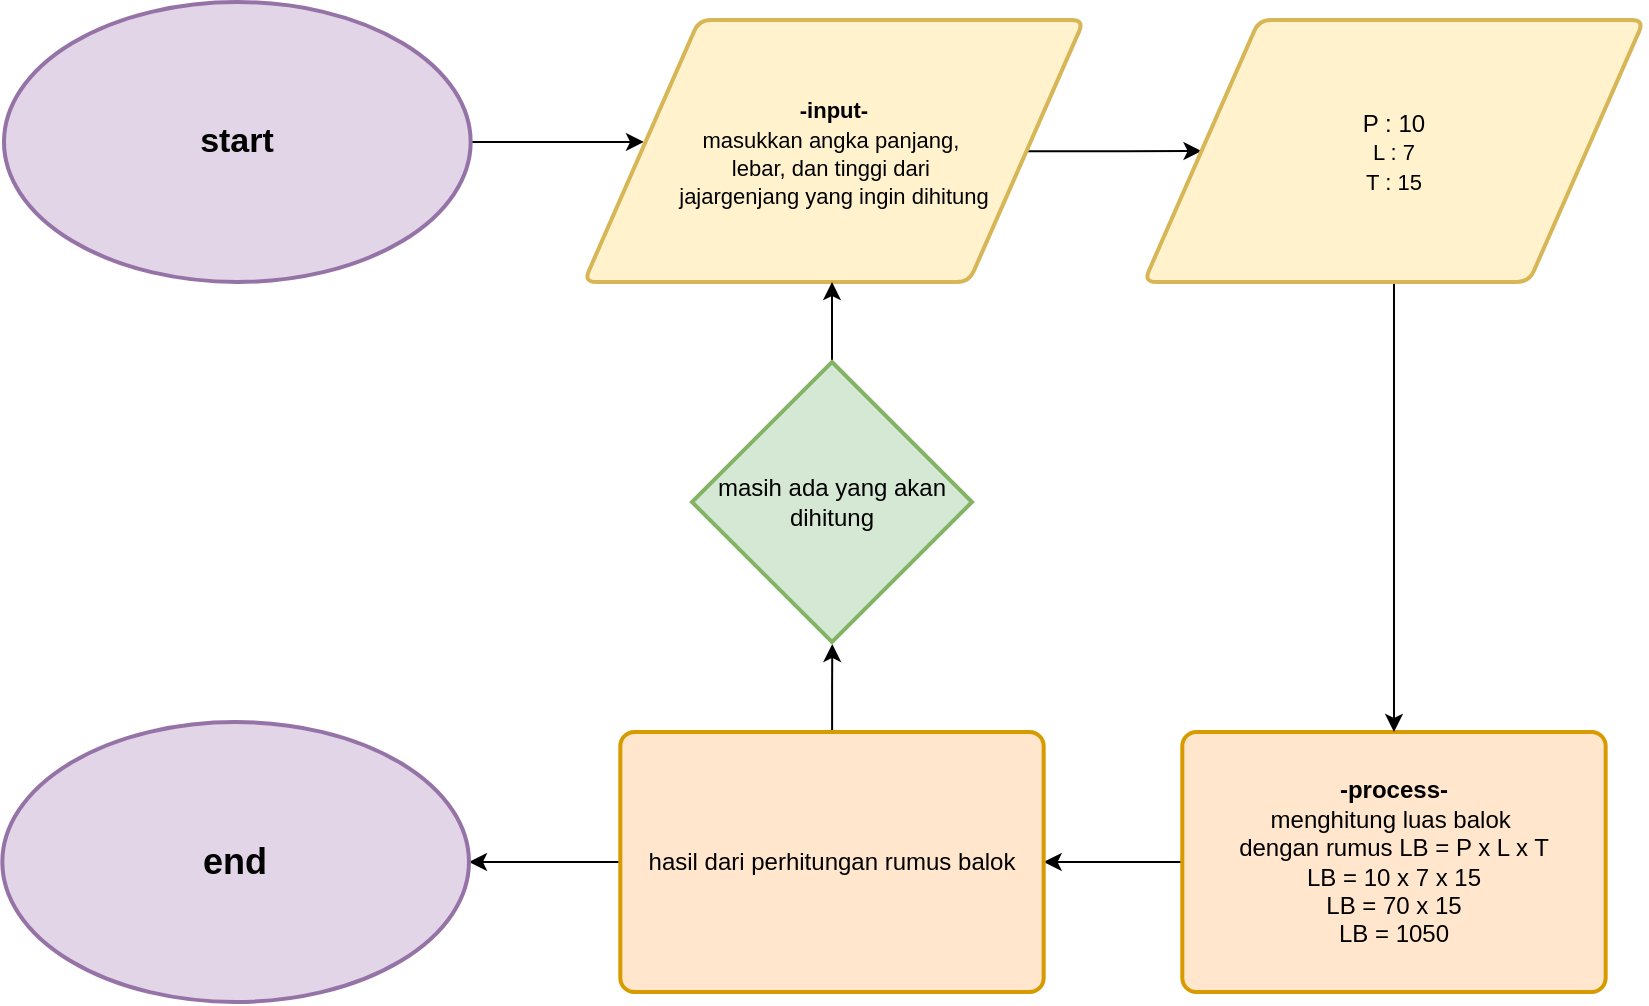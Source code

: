 <mxfile version="21.3.7" type="device">
  <diagram name="Page-1" id="Mz17QsXKktata4XI5J1Q">
    <mxGraphModel dx="1195" dy="699" grid="1" gridSize="10" guides="1" tooltips="1" connect="1" arrows="1" fold="1" page="1" pageScale="1" pageWidth="850" pageHeight="1100" math="0" shadow="0">
      <root>
        <mxCell id="0" />
        <mxCell id="1" parent="0" />
        <mxCell id="tTJCKD_pjqQoP9p8lMTK-13" style="edgeStyle=orthogonalEdgeStyle;rounded=0;orthogonalLoop=1;jettySize=auto;html=1;labelBackgroundColor=none;" edge="1" parent="1" source="tTJCKD_pjqQoP9p8lMTK-2" target="tTJCKD_pjqQoP9p8lMTK-7">
          <mxGeometry relative="1" as="geometry" />
        </mxCell>
        <mxCell id="tTJCKD_pjqQoP9p8lMTK-2" value="&lt;b&gt;-process-&lt;/b&gt;&lt;br&gt;&lt;div style=&quot;&quot;&gt;menghitung luas balok&amp;nbsp;&lt;/div&gt;&lt;div style=&quot;&quot;&gt;dengan rumus LB = P x L x T&lt;/div&gt;&lt;div style=&quot;&quot;&gt;LB = 10 x 7 x 15&lt;/div&gt;&lt;div style=&quot;&quot;&gt;LB = 70 x 15&lt;/div&gt;&lt;div style=&quot;&quot;&gt;LB = 1050&lt;/div&gt;" style="rounded=1;whiteSpace=wrap;html=1;absoluteArcSize=1;arcSize=14;strokeWidth=2;labelBackgroundColor=none;fillColor=#ffe6cc;strokeColor=#d79b00;" vertex="1" parent="1">
          <mxGeometry x="599.16" y="375" width="211.67" height="130" as="geometry" />
        </mxCell>
        <mxCell id="tTJCKD_pjqQoP9p8lMTK-9" style="edgeStyle=orthogonalEdgeStyle;rounded=0;orthogonalLoop=1;jettySize=auto;html=1;entryX=0.12;entryY=0.465;entryDx=0;entryDy=0;entryPerimeter=0;labelBackgroundColor=none;" edge="1" parent="1" source="tTJCKD_pjqQoP9p8lMTK-3" target="tTJCKD_pjqQoP9p8lMTK-4">
          <mxGeometry relative="1" as="geometry" />
        </mxCell>
        <mxCell id="tTJCKD_pjqQoP9p8lMTK-3" value="&lt;b&gt;&lt;font style=&quot;font-size: 17px;&quot;&gt;start&lt;/font&gt;&lt;br&gt;&lt;/b&gt;" style="strokeWidth=2;html=1;shape=mxgraph.flowchart.start_1;whiteSpace=wrap;labelBackgroundColor=none;fillColor=#e1d5e7;strokeColor=#9673a6;" vertex="1" parent="1">
          <mxGeometry x="10" y="10" width="233.33" height="140" as="geometry" />
        </mxCell>
        <mxCell id="tTJCKD_pjqQoP9p8lMTK-11" style="edgeStyle=orthogonalEdgeStyle;rounded=0;orthogonalLoop=1;jettySize=auto;html=1;entryX=1;entryY=0.5;entryDx=0;entryDy=0;labelBackgroundColor=none;" edge="1" parent="1" source="tTJCKD_pjqQoP9p8lMTK-4" target="tTJCKD_pjqQoP9p8lMTK-5">
          <mxGeometry relative="1" as="geometry" />
        </mxCell>
        <mxCell id="tTJCKD_pjqQoP9p8lMTK-4" value="&lt;font style=&quot;font-size: 11px;&quot;&gt;&lt;b style=&quot;&quot;&gt;-input-&lt;br&gt;&lt;/b&gt;masukkan angka panjang,&amp;nbsp;&lt;br&gt;lebar, dan tinggi dari&amp;nbsp;&lt;br&gt;&lt;/font&gt;&lt;div style=&quot;border-color: var(--border-color); font-size: 11px;&quot;&gt;&lt;font style=&quot;font-size: 11px;&quot;&gt;jajargenjang yang ingin dihitung&lt;/font&gt;&lt;/div&gt;" style="shape=parallelogram;html=1;strokeWidth=2;perimeter=parallelogramPerimeter;whiteSpace=wrap;rounded=1;arcSize=12;size=0.23;align=center;labelBackgroundColor=none;fillColor=#fff2cc;strokeColor=#d6b656;" vertex="1" parent="1">
          <mxGeometry x="300" y="19.05" width="250" height="130.95" as="geometry" />
        </mxCell>
        <mxCell id="tTJCKD_pjqQoP9p8lMTK-12" style="edgeStyle=orthogonalEdgeStyle;rounded=0;orthogonalLoop=1;jettySize=auto;html=1;entryX=0.5;entryY=0;entryDx=0;entryDy=0;labelBackgroundColor=none;" edge="1" parent="1" source="tTJCKD_pjqQoP9p8lMTK-5" target="tTJCKD_pjqQoP9p8lMTK-2">
          <mxGeometry relative="1" as="geometry" />
        </mxCell>
        <mxCell id="tTJCKD_pjqQoP9p8lMTK-5" value="&lt;div&gt;P : 10&lt;/div&gt;&lt;div&gt;&lt;span style=&quot;font-size: 11px;&quot;&gt;L : 7&lt;/span&gt;&lt;/div&gt;&lt;div&gt;&lt;span style=&quot;font-size: 11px;&quot;&gt;T : 15&lt;/span&gt;&lt;/div&gt;" style="shape=parallelogram;html=1;strokeWidth=2;perimeter=parallelogramPerimeter;whiteSpace=wrap;rounded=1;arcSize=12;size=0.23;align=center;direction=west;labelBackgroundColor=none;fillColor=#fff2cc;strokeColor=#d6b656;" vertex="1" parent="1">
          <mxGeometry x="580" y="19.05" width="250" height="130.95" as="geometry" />
        </mxCell>
        <mxCell id="tTJCKD_pjqQoP9p8lMTK-14" style="edgeStyle=orthogonalEdgeStyle;rounded=0;orthogonalLoop=1;jettySize=auto;html=1;entryX=1;entryY=0.5;entryDx=0;entryDy=0;entryPerimeter=0;labelBackgroundColor=none;" edge="1" parent="1" source="tTJCKD_pjqQoP9p8lMTK-7" target="tTJCKD_pjqQoP9p8lMTK-8">
          <mxGeometry relative="1" as="geometry" />
        </mxCell>
        <mxCell id="tTJCKD_pjqQoP9p8lMTK-19" style="edgeStyle=orthogonalEdgeStyle;rounded=0;orthogonalLoop=1;jettySize=auto;html=1;entryX=0.501;entryY=1.007;entryDx=0;entryDy=0;entryPerimeter=0;labelBackgroundColor=none;" edge="1" parent="1" source="tTJCKD_pjqQoP9p8lMTK-7" target="tTJCKD_pjqQoP9p8lMTK-15">
          <mxGeometry relative="1" as="geometry" />
        </mxCell>
        <mxCell id="tTJCKD_pjqQoP9p8lMTK-7" value="hasil dari perhitungan rumus balok" style="rounded=1;whiteSpace=wrap;html=1;absoluteArcSize=1;arcSize=14;strokeWidth=2;labelBackgroundColor=none;fillColor=#ffe6cc;strokeColor=#d79b00;" vertex="1" parent="1">
          <mxGeometry x="318.16" y="375" width="211.67" height="130" as="geometry" />
        </mxCell>
        <mxCell id="tTJCKD_pjqQoP9p8lMTK-8" value="&lt;b&gt;&lt;font style=&quot;font-size: 18px;&quot;&gt;end&lt;/font&gt;&lt;/b&gt;" style="strokeWidth=2;html=1;shape=mxgraph.flowchart.start_1;whiteSpace=wrap;labelBackgroundColor=none;fillColor=#e1d5e7;strokeColor=#9673a6;" vertex="1" parent="1">
          <mxGeometry x="9.16" y="370" width="233.33" height="140" as="geometry" />
        </mxCell>
        <mxCell id="tTJCKD_pjqQoP9p8lMTK-21" style="edgeStyle=orthogonalEdgeStyle;rounded=0;orthogonalLoop=1;jettySize=auto;html=1;entryX=0.496;entryY=1;entryDx=0;entryDy=0;entryPerimeter=0;labelBackgroundColor=none;" edge="1" parent="1" source="tTJCKD_pjqQoP9p8lMTK-15" target="tTJCKD_pjqQoP9p8lMTK-4">
          <mxGeometry relative="1" as="geometry" />
        </mxCell>
        <mxCell id="tTJCKD_pjqQoP9p8lMTK-15" value="masih ada yang akan dihitung" style="strokeWidth=2;html=1;shape=mxgraph.flowchart.decision;whiteSpace=wrap;labelBackgroundColor=none;fillColor=#d5e8d4;strokeColor=#82b366;" vertex="1" parent="1">
          <mxGeometry x="354" y="190" width="140" height="140" as="geometry" />
        </mxCell>
      </root>
    </mxGraphModel>
  </diagram>
</mxfile>
